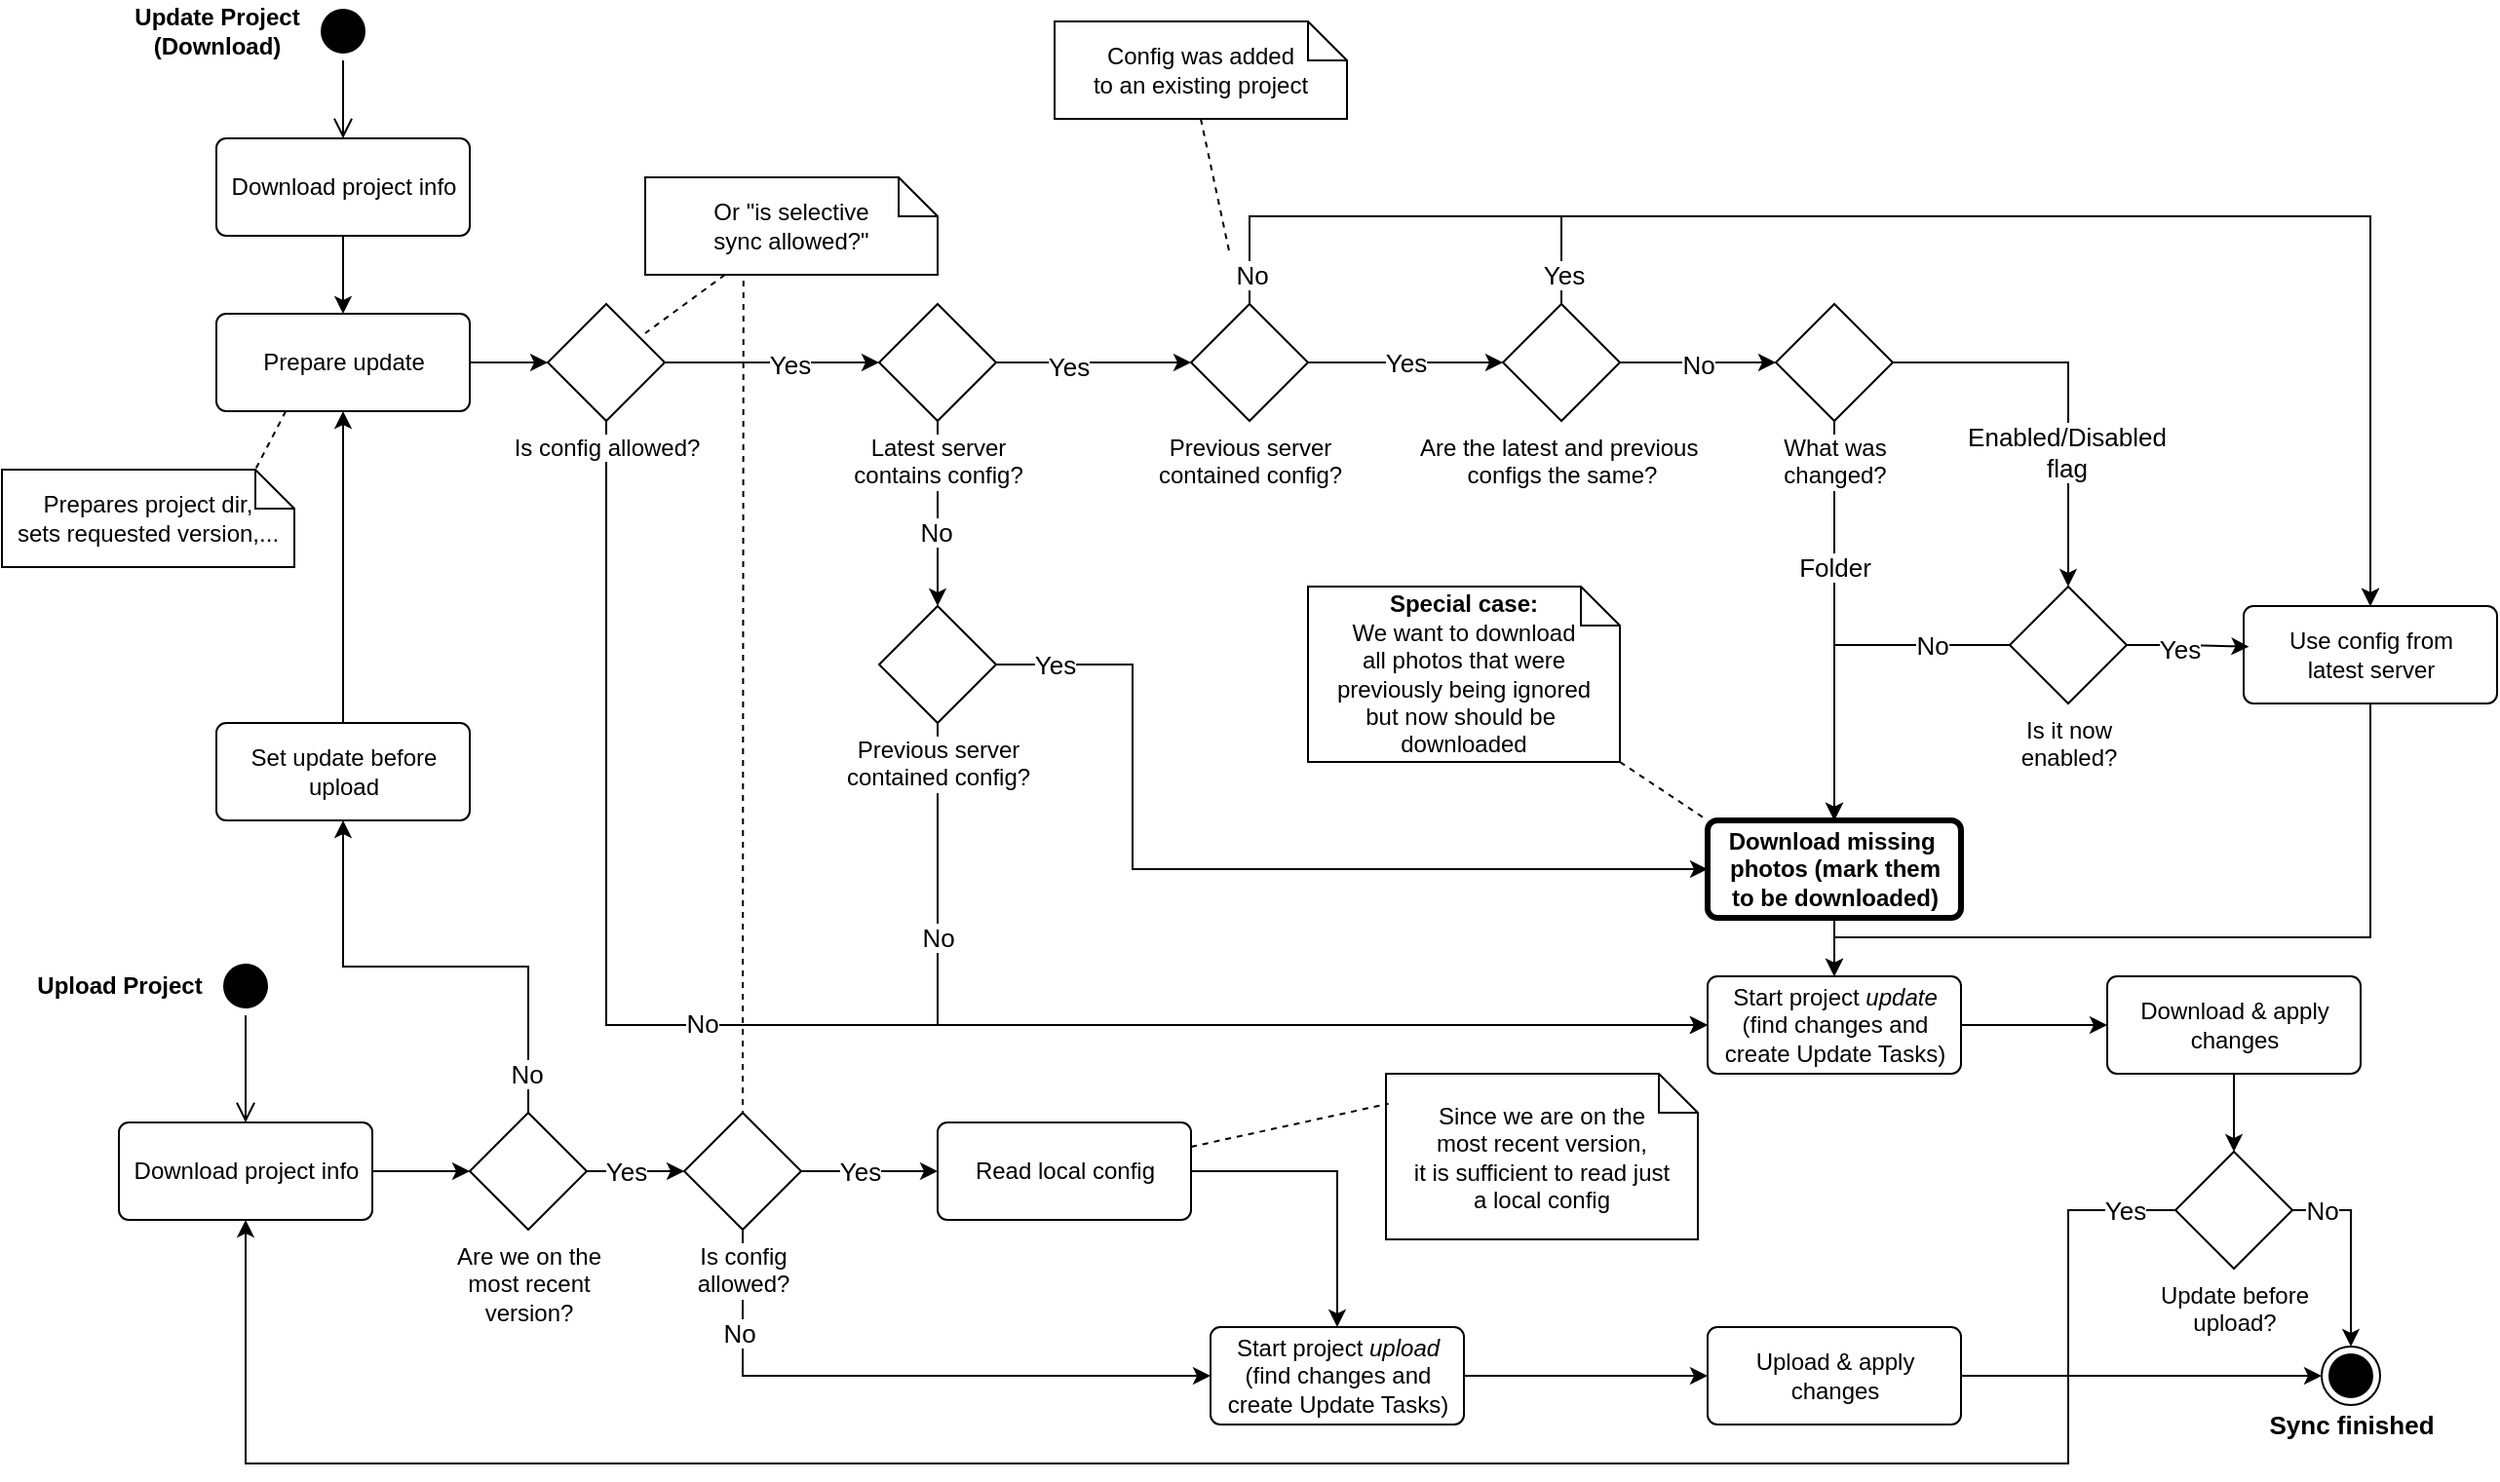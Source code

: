 <mxfile version="14.9.6" type="device"><diagram id="xNAIH6biumJw-ap9W5I0" name="Page-1"><mxGraphModel dx="1886" dy="992" grid="1" gridSize="10" guides="1" tooltips="1" connect="1" arrows="1" fold="1" page="1" pageScale="1" pageWidth="850" pageHeight="1100" math="0" shadow="0"><root><mxCell id="0"/><mxCell id="1" parent="0"/><mxCell id="Ia8isff9Jj3EKQwr9lRx-1" value="" style="ellipse;html=1;shape=startState;fillColor=#000000;" parent="1" vertex="1"><mxGeometry x="230" y="30" width="30" height="30" as="geometry"/></mxCell><mxCell id="Ia8isff9Jj3EKQwr9lRx-2" value="" style="edgeStyle=orthogonalEdgeStyle;html=1;verticalAlign=bottom;endArrow=open;endSize=8;" parent="1" source="Ia8isff9Jj3EKQwr9lRx-1" edge="1"><mxGeometry relative="1" as="geometry"><mxPoint x="245" y="100" as="targetPoint"/></mxGeometry></mxCell><mxCell id="Ia8isff9Jj3EKQwr9lRx-3" value="" style="ellipse;html=1;shape=startState;fillColor=#000000;" parent="1" vertex="1"><mxGeometry x="180" y="520" width="30" height="30" as="geometry"/></mxCell><mxCell id="Ia8isff9Jj3EKQwr9lRx-4" value="" style="edgeStyle=orthogonalEdgeStyle;html=1;verticalAlign=bottom;endArrow=open;endSize=8;entryX=0.5;entryY=0;entryDx=0;entryDy=0;" parent="1" source="Ia8isff9Jj3EKQwr9lRx-3" edge="1" target="KSmN3NRQ49Hc1jNwDOYq-45"><mxGeometry relative="1" as="geometry"><mxPoint x="130" y="650" as="targetPoint"/></mxGeometry></mxCell><mxCell id="Ia8isff9Jj3EKQwr9lRx-9" style="edgeStyle=orthogonalEdgeStyle;rounded=0;orthogonalLoop=1;jettySize=auto;html=1;entryX=0.5;entryY=0;entryDx=0;entryDy=0;strokeColor=#000000;" parent="1" source="Ia8isff9Jj3EKQwr9lRx-5" target="Ia8isff9Jj3EKQwr9lRx-8" edge="1"><mxGeometry relative="1" as="geometry"/></mxCell><mxCell id="Ia8isff9Jj3EKQwr9lRx-5" value="Download project info" style="html=1;align=center;verticalAlign=middle;rounded=1;absoluteArcSize=1;arcSize=10;dashed=0;strokeColor=#000000;" parent="1" vertex="1"><mxGeometry x="180" y="100" width="130" height="50" as="geometry"/></mxCell><mxCell id="Ia8isff9Jj3EKQwr9lRx-6" value="Update Project&lt;br&gt;(Download)" style="text;html=1;align=center;verticalAlign=middle;resizable=0;points=[];autosize=1;strokeColor=none;fontStyle=1" parent="1" vertex="1"><mxGeometry x="130" y="30" width="100" height="30" as="geometry"/></mxCell><mxCell id="Ia8isff9Jj3EKQwr9lRx-7" value="Upload Project" style="text;html=1;align=center;verticalAlign=middle;resizable=0;points=[];autosize=1;strokeColor=none;fontStyle=1" parent="1" vertex="1"><mxGeometry x="80" y="525" width="100" height="20" as="geometry"/></mxCell><mxCell id="Ia8isff9Jj3EKQwr9lRx-10" style="edgeStyle=orthogonalEdgeStyle;rounded=0;orthogonalLoop=1;jettySize=auto;html=1;strokeColor=#000000;" parent="1" source="Ia8isff9Jj3EKQwr9lRx-8" edge="1"><mxGeometry relative="1" as="geometry"><mxPoint x="350" y="215" as="targetPoint"/></mxGeometry></mxCell><mxCell id="Ia8isff9Jj3EKQwr9lRx-8" value="Prepare update" style="html=1;align=center;verticalAlign=middle;rounded=1;absoluteArcSize=1;arcSize=10;dashed=0;strokeColor=#000000;" parent="1" vertex="1"><mxGeometry x="180" y="190" width="130" height="50" as="geometry"/></mxCell><mxCell id="Ia8isff9Jj3EKQwr9lRx-16" style="edgeStyle=orthogonalEdgeStyle;rounded=0;orthogonalLoop=1;jettySize=auto;html=1;entryX=0;entryY=0.5;entryDx=0;entryDy=0;endArrow=classic;endFill=1;strokeColor=#000000;exitX=0.5;exitY=1;exitDx=0;exitDy=0;exitPerimeter=0;" parent="1" source="Ia8isff9Jj3EKQwr9lRx-12" target="Ia8isff9Jj3EKQwr9lRx-15" edge="1"><mxGeometry relative="1" as="geometry"/></mxCell><mxCell id="Ia8isff9Jj3EKQwr9lRx-17" value="No" style="edgeLabel;html=1;align=center;verticalAlign=middle;resizable=0;points=[];fontSize=13;" parent="Ia8isff9Jj3EKQwr9lRx-16" vertex="1" connectable="0"><mxGeometry x="-0.181" y="1" relative="1" as="geometry"><mxPoint as="offset"/></mxGeometry></mxCell><mxCell id="Ia8isff9Jj3EKQwr9lRx-18" style="edgeStyle=orthogonalEdgeStyle;rounded=0;orthogonalLoop=1;jettySize=auto;html=1;fontSize=13;endArrow=classic;endFill=1;strokeColor=#000000;entryX=0;entryY=0.5;entryDx=0;entryDy=0;entryPerimeter=0;" parent="1" source="Ia8isff9Jj3EKQwr9lRx-12" target="Ia8isff9Jj3EKQwr9lRx-20" edge="1"><mxGeometry relative="1" as="geometry"><mxPoint x="490" y="215" as="targetPoint"/></mxGeometry></mxCell><mxCell id="KSmN3NRQ49Hc1jNwDOYq-1" value="Yes" style="edgeLabel;html=1;align=center;verticalAlign=middle;resizable=0;points=[];fontSize=13;" vertex="1" connectable="0" parent="Ia8isff9Jj3EKQwr9lRx-18"><mxGeometry x="0.161" y="-1" relative="1" as="geometry"><mxPoint as="offset"/></mxGeometry></mxCell><mxCell id="Ia8isff9Jj3EKQwr9lRx-12" value="Is config allowed?" style="points=[[0.25,0.25,0],[0.5,0,0],[0.75,0.25,0],[1,0.5,0],[0.75,0.75,0],[0.5,1,0],[0.25,0.75,0],[0,0.5,0]];shape=mxgraph.bpmn.gateway2;html=1;verticalLabelPosition=bottom;labelBackgroundColor=#ffffff;verticalAlign=top;align=center;perimeter=rhombusPerimeter;outlineConnect=0;outline=none;symbol=none;strokeColor=#000000;" parent="1" vertex="1"><mxGeometry x="350" y="185" width="60" height="60" as="geometry"/></mxCell><mxCell id="Ia8isff9Jj3EKQwr9lRx-14" style="rounded=0;orthogonalLoop=1;jettySize=auto;html=1;strokeColor=#000000;dashed=1;endArrow=none;endFill=0;" parent="1" source="Ia8isff9Jj3EKQwr9lRx-13" edge="1"><mxGeometry relative="1" as="geometry"><mxPoint x="400" y="200" as="targetPoint"/></mxGeometry></mxCell><mxCell id="Ia8isff9Jj3EKQwr9lRx-13" value="Or &quot;is selective &lt;br&gt;sync allowed?&quot;" style="shape=note;size=20;whiteSpace=wrap;html=1;strokeColor=#000000;" parent="1" vertex="1"><mxGeometry x="400" y="120" width="150" height="50" as="geometry"/></mxCell><mxCell id="KSmN3NRQ49Hc1jNwDOYq-8" style="edgeStyle=orthogonalEdgeStyle;rounded=0;orthogonalLoop=1;jettySize=auto;html=1;entryX=0;entryY=0.5;entryDx=0;entryDy=0;fontSize=13;" edge="1" parent="1" source="Ia8isff9Jj3EKQwr9lRx-15" target="KSmN3NRQ49Hc1jNwDOYq-7"><mxGeometry relative="1" as="geometry"/></mxCell><mxCell id="Ia8isff9Jj3EKQwr9lRx-15" value="Start project &lt;i&gt;update&lt;/i&gt;&lt;br&gt;(find changes and &lt;br&gt;create Update Tasks)" style="html=1;align=center;verticalAlign=middle;rounded=1;absoluteArcSize=1;arcSize=10;dashed=0;strokeColor=#000000;" parent="1" vertex="1"><mxGeometry x="945" y="530" width="130" height="50" as="geometry"/></mxCell><mxCell id="KSmN3NRQ49Hc1jNwDOYq-2" style="edgeStyle=orthogonalEdgeStyle;rounded=0;orthogonalLoop=1;jettySize=auto;html=1;fontSize=13;entryX=0.5;entryY=0;entryDx=0;entryDy=0;entryPerimeter=0;" edge="1" parent="1" source="Ia8isff9Jj3EKQwr9lRx-20" target="KSmN3NRQ49Hc1jNwDOYq-3"><mxGeometry relative="1" as="geometry"><mxPoint x="550" y="340" as="targetPoint"/></mxGeometry></mxCell><mxCell id="KSmN3NRQ49Hc1jNwDOYq-4" value="No" style="edgeLabel;html=1;align=center;verticalAlign=middle;resizable=0;points=[];fontSize=13;" vertex="1" connectable="0" parent="KSmN3NRQ49Hc1jNwDOYq-2"><mxGeometry x="0.186" y="-1" relative="1" as="geometry"><mxPoint as="offset"/></mxGeometry></mxCell><mxCell id="KSmN3NRQ49Hc1jNwDOYq-10" style="edgeStyle=orthogonalEdgeStyle;rounded=0;orthogonalLoop=1;jettySize=auto;html=1;entryX=0;entryY=0.5;entryDx=0;entryDy=0;entryPerimeter=0;fontSize=13;" edge="1" parent="1" source="Ia8isff9Jj3EKQwr9lRx-20" target="KSmN3NRQ49Hc1jNwDOYq-9"><mxGeometry relative="1" as="geometry"/></mxCell><mxCell id="KSmN3NRQ49Hc1jNwDOYq-12" value="Yes" style="edgeLabel;html=1;align=center;verticalAlign=middle;resizable=0;points=[];fontSize=13;" vertex="1" connectable="0" parent="KSmN3NRQ49Hc1jNwDOYq-10"><mxGeometry x="-0.257" y="-2" relative="1" as="geometry"><mxPoint as="offset"/></mxGeometry></mxCell><mxCell id="Ia8isff9Jj3EKQwr9lRx-20" value="Latest server &lt;br&gt;contains config?" style="points=[[0.25,0.25,0],[0.5,0,0],[0.75,0.25,0],[1,0.5,0],[0.75,0.75,0],[0.5,1,0],[0.25,0.75,0],[0,0.5,0]];shape=mxgraph.bpmn.gateway2;html=1;verticalLabelPosition=bottom;labelBackgroundColor=#ffffff;verticalAlign=top;align=center;perimeter=rhombusPerimeter;outlineConnect=0;outline=none;symbol=none;strokeColor=#000000;" parent="1" vertex="1"><mxGeometry x="520" y="185" width="60" height="60" as="geometry"/></mxCell><mxCell id="KSmN3NRQ49Hc1jNwDOYq-5" style="edgeStyle=orthogonalEdgeStyle;rounded=0;orthogonalLoop=1;jettySize=auto;html=1;entryX=0;entryY=0.5;entryDx=0;entryDy=0;fontSize=13;" edge="1" parent="1" source="KSmN3NRQ49Hc1jNwDOYq-3" target="Ia8isff9Jj3EKQwr9lRx-15"><mxGeometry relative="1" as="geometry"><Array as="points"><mxPoint x="550" y="555"/></Array></mxGeometry></mxCell><mxCell id="KSmN3NRQ49Hc1jNwDOYq-6" value="No" style="edgeLabel;html=1;align=center;verticalAlign=middle;resizable=0;points=[];fontSize=13;" vertex="1" connectable="0" parent="KSmN3NRQ49Hc1jNwDOYq-5"><mxGeometry x="0.133" y="-2" relative="1" as="geometry"><mxPoint x="-157" y="-47" as="offset"/></mxGeometry></mxCell><mxCell id="KSmN3NRQ49Hc1jNwDOYq-30" style="edgeStyle=orthogonalEdgeStyle;rounded=0;orthogonalLoop=1;jettySize=auto;html=1;fontSize=13;entryX=0;entryY=0.5;entryDx=0;entryDy=0;" edge="1" parent="1" source="KSmN3NRQ49Hc1jNwDOYq-3" target="KSmN3NRQ49Hc1jNwDOYq-32"><mxGeometry relative="1" as="geometry"><mxPoint x="900" y="480" as="targetPoint"/><Array as="points"><mxPoint x="650" y="370"/><mxPoint x="650" y="475"/></Array></mxGeometry></mxCell><mxCell id="KSmN3NRQ49Hc1jNwDOYq-41" value="Yes" style="edgeLabel;html=1;align=center;verticalAlign=middle;resizable=0;points=[];fontSize=13;" vertex="1" connectable="0" parent="KSmN3NRQ49Hc1jNwDOYq-30"><mxGeometry x="-0.766" y="3" relative="1" as="geometry"><mxPoint x="-25" y="3" as="offset"/></mxGeometry></mxCell><mxCell id="KSmN3NRQ49Hc1jNwDOYq-3" value="Previous server&lt;br&gt;contained config?" style="points=[[0.25,0.25,0],[0.5,0,0],[0.75,0.25,0],[1,0.5,0],[0.75,0.75,0],[0.5,1,0],[0.25,0.75,0],[0,0.5,0]];shape=mxgraph.bpmn.gateway2;html=1;verticalLabelPosition=bottom;labelBackgroundColor=#ffffff;verticalAlign=top;align=center;perimeter=rhombusPerimeter;outlineConnect=0;outline=none;symbol=none;strokeColor=#000000;" vertex="1" parent="1"><mxGeometry x="520" y="340" width="60" height="60" as="geometry"/></mxCell><mxCell id="KSmN3NRQ49Hc1jNwDOYq-48" style="edgeStyle=orthogonalEdgeStyle;rounded=0;orthogonalLoop=1;jettySize=auto;html=1;fontSize=13;entryX=0.5;entryY=0;entryDx=0;entryDy=0;entryPerimeter=0;" edge="1" parent="1" source="KSmN3NRQ49Hc1jNwDOYq-7" target="KSmN3NRQ49Hc1jNwDOYq-49"><mxGeometry relative="1" as="geometry"><mxPoint x="1215" y="650" as="targetPoint"/></mxGeometry></mxCell><mxCell id="KSmN3NRQ49Hc1jNwDOYq-7" value="Download &amp;amp; apply&lt;br&gt;changes" style="html=1;align=center;verticalAlign=middle;rounded=1;absoluteArcSize=1;arcSize=10;dashed=0;strokeColor=#000000;" vertex="1" parent="1"><mxGeometry x="1150" y="530" width="130" height="50" as="geometry"/></mxCell><mxCell id="KSmN3NRQ49Hc1jNwDOYq-13" style="edgeStyle=orthogonalEdgeStyle;rounded=0;orthogonalLoop=1;jettySize=auto;html=1;fontSize=13;entryX=0.5;entryY=0;entryDx=0;entryDy=0;exitX=0.5;exitY=0;exitDx=0;exitDy=0;exitPerimeter=0;" edge="1" parent="1" source="KSmN3NRQ49Hc1jNwDOYq-9" target="KSmN3NRQ49Hc1jNwDOYq-14"><mxGeometry relative="1" as="geometry"><mxPoint x="800" y="215.0" as="targetPoint"/><Array as="points"><mxPoint x="710" y="140"/><mxPoint x="1285" y="140"/></Array></mxGeometry></mxCell><mxCell id="KSmN3NRQ49Hc1jNwDOYq-15" value="No" style="edgeLabel;html=1;align=center;verticalAlign=middle;resizable=0;points=[];fontSize=13;" vertex="1" connectable="0" parent="KSmN3NRQ49Hc1jNwDOYq-13"><mxGeometry x="0.252" y="-2" relative="1" as="geometry"><mxPoint x="-468" y="28" as="offset"/></mxGeometry></mxCell><mxCell id="KSmN3NRQ49Hc1jNwDOYq-16" style="edgeStyle=orthogonalEdgeStyle;rounded=0;orthogonalLoop=1;jettySize=auto;html=1;fontSize=13;" edge="1" parent="1" source="KSmN3NRQ49Hc1jNwDOYq-9" target="KSmN3NRQ49Hc1jNwDOYq-17"><mxGeometry relative="1" as="geometry"><mxPoint x="710" y="340" as="targetPoint"/></mxGeometry></mxCell><mxCell id="KSmN3NRQ49Hc1jNwDOYq-18" value="Yes" style="edgeLabel;html=1;align=center;verticalAlign=middle;resizable=0;points=[];fontSize=13;" vertex="1" connectable="0" parent="KSmN3NRQ49Hc1jNwDOYq-16"><mxGeometry x="0.21" y="-1" relative="1" as="geometry"><mxPoint x="-11" y="-1" as="offset"/></mxGeometry></mxCell><mxCell id="KSmN3NRQ49Hc1jNwDOYq-9" value="Previous server&lt;br&gt;contained config?" style="points=[[0.25,0.25,0],[0.5,0,0],[0.75,0.25,0],[1,0.5,0],[0.75,0.75,0],[0.5,1,0],[0.25,0.75,0],[0,0.5,0]];shape=mxgraph.bpmn.gateway2;html=1;verticalLabelPosition=bottom;labelBackgroundColor=#ffffff;verticalAlign=top;align=center;perimeter=rhombusPerimeter;outlineConnect=0;outline=none;symbol=none;strokeColor=#000000;" vertex="1" parent="1"><mxGeometry x="680" y="185" width="60" height="60" as="geometry"/></mxCell><mxCell id="KSmN3NRQ49Hc1jNwDOYq-47" style="edgeStyle=orthogonalEdgeStyle;rounded=0;orthogonalLoop=1;jettySize=auto;html=1;entryX=0.5;entryY=0;entryDx=0;entryDy=0;fontSize=13;" edge="1" parent="1" source="KSmN3NRQ49Hc1jNwDOYq-14" target="Ia8isff9Jj3EKQwr9lRx-15"><mxGeometry relative="1" as="geometry"><Array as="points"><mxPoint x="1285" y="510"/><mxPoint x="1010" y="510"/></Array></mxGeometry></mxCell><mxCell id="KSmN3NRQ49Hc1jNwDOYq-14" value="Use config from&lt;br&gt;latest server" style="html=1;align=center;verticalAlign=middle;rounded=1;absoluteArcSize=1;arcSize=10;dashed=0;strokeColor=#000000;" vertex="1" parent="1"><mxGeometry x="1220" y="340" width="130" height="50" as="geometry"/></mxCell><mxCell id="KSmN3NRQ49Hc1jNwDOYq-19" style="edgeStyle=orthogonalEdgeStyle;rounded=0;orthogonalLoop=1;jettySize=auto;html=1;entryX=0.5;entryY=0;entryDx=0;entryDy=0;fontSize=13;" edge="1" parent="1" source="KSmN3NRQ49Hc1jNwDOYq-17" target="KSmN3NRQ49Hc1jNwDOYq-14"><mxGeometry relative="1" as="geometry"><Array as="points"><mxPoint x="870" y="140"/><mxPoint x="1285" y="140"/></Array></mxGeometry></mxCell><mxCell id="KSmN3NRQ49Hc1jNwDOYq-20" value="Yes" style="edgeLabel;html=1;align=center;verticalAlign=middle;resizable=0;points=[];fontSize=13;" vertex="1" connectable="0" parent="KSmN3NRQ49Hc1jNwDOYq-19"><mxGeometry x="-0.002" relative="1" as="geometry"><mxPoint x="-284" y="30" as="offset"/></mxGeometry></mxCell><mxCell id="KSmN3NRQ49Hc1jNwDOYq-21" style="edgeStyle=orthogonalEdgeStyle;rounded=0;orthogonalLoop=1;jettySize=auto;html=1;fontSize=13;" edge="1" parent="1" source="KSmN3NRQ49Hc1jNwDOYq-17"><mxGeometry relative="1" as="geometry"><mxPoint x="980" y="215.0" as="targetPoint"/></mxGeometry></mxCell><mxCell id="KSmN3NRQ49Hc1jNwDOYq-23" value="No" style="edgeLabel;html=1;align=center;verticalAlign=middle;resizable=0;points=[];fontSize=13;" vertex="1" connectable="0" parent="KSmN3NRQ49Hc1jNwDOYq-21"><mxGeometry x="0.242" y="2" relative="1" as="geometry"><mxPoint x="-10" y="2" as="offset"/></mxGeometry></mxCell><mxCell id="KSmN3NRQ49Hc1jNwDOYq-17" value="Are the latest and previous&amp;nbsp;&lt;br&gt;configs the same?" style="points=[[0.25,0.25,0],[0.5,0,0],[0.75,0.25,0],[1,0.5,0],[0.75,0.75,0],[0.5,1,0],[0.25,0.75,0],[0,0.5,0]];shape=mxgraph.bpmn.gateway2;html=1;verticalLabelPosition=bottom;labelBackgroundColor=#ffffff;verticalAlign=top;align=center;perimeter=rhombusPerimeter;outlineConnect=0;outline=none;symbol=none;strokeColor=#000000;" vertex="1" parent="1"><mxGeometry x="840" y="185" width="60" height="60" as="geometry"/></mxCell><mxCell id="KSmN3NRQ49Hc1jNwDOYq-28" style="edgeStyle=orthogonalEdgeStyle;rounded=0;orthogonalLoop=1;jettySize=auto;html=1;fontSize=13;entryX=0.5;entryY=0;entryDx=0;entryDy=0;" edge="1" parent="1" source="KSmN3NRQ49Hc1jNwDOYq-22" target="KSmN3NRQ49Hc1jNwDOYq-32"><mxGeometry relative="1" as="geometry"><mxPoint x="1010" y="420" as="targetPoint"/></mxGeometry></mxCell><mxCell id="KSmN3NRQ49Hc1jNwDOYq-31" value="Folder" style="edgeLabel;html=1;align=center;verticalAlign=middle;resizable=0;points=[];fontSize=13;" vertex="1" connectable="0" parent="KSmN3NRQ49Hc1jNwDOYq-28"><mxGeometry x="0.199" y="1" relative="1" as="geometry"><mxPoint x="-1" y="-48" as="offset"/></mxGeometry></mxCell><mxCell id="KSmN3NRQ49Hc1jNwDOYq-29" style="edgeStyle=orthogonalEdgeStyle;rounded=0;orthogonalLoop=1;jettySize=auto;html=1;fontSize=13;entryX=0.5;entryY=0;entryDx=0;entryDy=0;entryPerimeter=0;" edge="1" parent="1" source="KSmN3NRQ49Hc1jNwDOYq-22" target="KSmN3NRQ49Hc1jNwDOYq-38"><mxGeometry relative="1" as="geometry"><mxPoint x="1130" y="330" as="targetPoint"/></mxGeometry></mxCell><mxCell id="KSmN3NRQ49Hc1jNwDOYq-37" value="Enabled/Disabled&lt;br&gt;flag" style="edgeLabel;html=1;align=center;verticalAlign=middle;resizable=0;points=[];fontSize=13;" vertex="1" connectable="0" parent="KSmN3NRQ49Hc1jNwDOYq-29"><mxGeometry x="0.176" y="-1" relative="1" as="geometry"><mxPoint y="15" as="offset"/></mxGeometry></mxCell><mxCell id="KSmN3NRQ49Hc1jNwDOYq-22" value="What was&lt;br&gt;changed?" style="points=[[0.25,0.25,0],[0.5,0,0],[0.75,0.25,0],[1,0.5,0],[0.75,0.75,0],[0.5,1,0],[0.25,0.75,0],[0,0.5,0]];shape=mxgraph.bpmn.gateway2;html=1;verticalLabelPosition=bottom;labelBackgroundColor=#ffffff;verticalAlign=top;align=center;perimeter=rhombusPerimeter;outlineConnect=0;outline=none;symbol=none;strokeColor=#000000;" vertex="1" parent="1"><mxGeometry x="980" y="185" width="60" height="60" as="geometry"/></mxCell><mxCell id="KSmN3NRQ49Hc1jNwDOYq-24" value="Config was added &lt;br&gt;to an&amp;nbsp;existing project" style="shape=note;size=20;whiteSpace=wrap;html=1;strokeColor=#000000;" vertex="1" parent="1"><mxGeometry x="610" y="40" width="150" height="50" as="geometry"/></mxCell><mxCell id="KSmN3NRQ49Hc1jNwDOYq-25" style="rounded=0;orthogonalLoop=1;jettySize=auto;html=1;strokeColor=#000000;dashed=1;endArrow=none;endFill=0;exitX=0.5;exitY=1;exitDx=0;exitDy=0;exitPerimeter=0;" edge="1" parent="1" source="KSmN3NRQ49Hc1jNwDOYq-24"><mxGeometry relative="1" as="geometry"><mxPoint x="448.636" y="180.0" as="sourcePoint"/><mxPoint x="700" y="160" as="targetPoint"/></mxGeometry></mxCell><mxCell id="KSmN3NRQ49Hc1jNwDOYq-36" style="edgeStyle=orthogonalEdgeStyle;rounded=0;orthogonalLoop=1;jettySize=auto;html=1;fontSize=13;" edge="1" parent="1" source="KSmN3NRQ49Hc1jNwDOYq-32" target="Ia8isff9Jj3EKQwr9lRx-15"><mxGeometry relative="1" as="geometry"/></mxCell><mxCell id="KSmN3NRQ49Hc1jNwDOYq-32" value="Download missing&amp;nbsp;&lt;br&gt;photos (mark them &lt;br&gt;to be downloaded)" style="html=1;align=center;verticalAlign=middle;rounded=1;absoluteArcSize=1;arcSize=10;dashed=0;strokeColor=#000000;strokeWidth=3;fontStyle=1" vertex="1" parent="1"><mxGeometry x="945" y="450" width="130" height="50" as="geometry"/></mxCell><mxCell id="KSmN3NRQ49Hc1jNwDOYq-33" value="&lt;b&gt;Special case:&lt;/b&gt;&lt;br&gt;We want to download&lt;br&gt;all photos that were&lt;br&gt;previously being ignored&lt;br&gt;but now should be&amp;nbsp;&lt;br&gt;downloaded" style="shape=note;size=20;whiteSpace=wrap;html=1;strokeColor=#000000;" vertex="1" parent="1"><mxGeometry x="740" y="330" width="160" height="90" as="geometry"/></mxCell><mxCell id="KSmN3NRQ49Hc1jNwDOYq-34" style="rounded=0;orthogonalLoop=1;jettySize=auto;html=1;strokeColor=#000000;dashed=1;endArrow=none;endFill=0;exitX=1;exitY=1;exitDx=0;exitDy=0;exitPerimeter=0;entryX=0;entryY=0;entryDx=0;entryDy=0;" edge="1" parent="1" source="KSmN3NRQ49Hc1jNwDOYq-33" target="KSmN3NRQ49Hc1jNwDOYq-32"><mxGeometry relative="1" as="geometry"><mxPoint x="1060" y="610" as="sourcePoint"/><mxPoint x="950" y="450" as="targetPoint"/></mxGeometry></mxCell><mxCell id="KSmN3NRQ49Hc1jNwDOYq-39" style="edgeStyle=orthogonalEdgeStyle;rounded=0;orthogonalLoop=1;jettySize=auto;html=1;entryX=0.5;entryY=0;entryDx=0;entryDy=0;fontSize=13;" edge="1" parent="1" source="KSmN3NRQ49Hc1jNwDOYq-38" target="KSmN3NRQ49Hc1jNwDOYq-32"><mxGeometry relative="1" as="geometry"/></mxCell><mxCell id="KSmN3NRQ49Hc1jNwDOYq-40" value="No" style="edgeLabel;html=1;align=center;verticalAlign=middle;resizable=0;points=[];fontSize=13;" vertex="1" connectable="0" parent="KSmN3NRQ49Hc1jNwDOYq-39"><mxGeometry x="-0.689" relative="1" as="geometry"><mxPoint x="-12" as="offset"/></mxGeometry></mxCell><mxCell id="KSmN3NRQ49Hc1jNwDOYq-43" style="edgeStyle=orthogonalEdgeStyle;rounded=0;orthogonalLoop=1;jettySize=auto;html=1;entryX=0.021;entryY=0.417;entryDx=0;entryDy=0;fontSize=13;entryPerimeter=0;" edge="1" parent="1" source="KSmN3NRQ49Hc1jNwDOYq-38" target="KSmN3NRQ49Hc1jNwDOYq-14"><mxGeometry relative="1" as="geometry"><Array as="points"/></mxGeometry></mxCell><mxCell id="KSmN3NRQ49Hc1jNwDOYq-44" value="Yes" style="edgeLabel;html=1;align=center;verticalAlign=middle;resizable=0;points=[];fontSize=13;" vertex="1" connectable="0" parent="KSmN3NRQ49Hc1jNwDOYq-43"><mxGeometry x="-0.167" y="-2" relative="1" as="geometry"><mxPoint as="offset"/></mxGeometry></mxCell><mxCell id="KSmN3NRQ49Hc1jNwDOYq-38" value="Is it now&lt;br&gt;enabled?" style="points=[[0.25,0.25,0],[0.5,0,0],[0.75,0.25,0],[1,0.5,0],[0.75,0.75,0],[0.5,1,0],[0.25,0.75,0],[0,0.5,0]];shape=mxgraph.bpmn.gateway2;html=1;verticalLabelPosition=bottom;labelBackgroundColor=#ffffff;verticalAlign=top;align=center;perimeter=rhombusPerimeter;outlineConnect=0;outline=none;symbol=none;strokeColor=#000000;" vertex="1" parent="1"><mxGeometry x="1100" y="330" width="60" height="60" as="geometry"/></mxCell><mxCell id="KSmN3NRQ49Hc1jNwDOYq-59" style="edgeStyle=orthogonalEdgeStyle;rounded=0;orthogonalLoop=1;jettySize=auto;html=1;fontSize=13;" edge="1" parent="1" source="KSmN3NRQ49Hc1jNwDOYq-45" target="KSmN3NRQ49Hc1jNwDOYq-56"><mxGeometry relative="1" as="geometry"/></mxCell><mxCell id="KSmN3NRQ49Hc1jNwDOYq-45" value="Download project info" style="html=1;align=center;verticalAlign=middle;rounded=1;absoluteArcSize=1;arcSize=10;dashed=0;strokeColor=#000000;" vertex="1" parent="1"><mxGeometry x="130" y="605" width="130" height="50" as="geometry"/></mxCell><mxCell id="KSmN3NRQ49Hc1jNwDOYq-52" style="edgeStyle=orthogonalEdgeStyle;rounded=0;orthogonalLoop=1;jettySize=auto;html=1;entryX=0.5;entryY=0;entryDx=0;entryDy=0;fontSize=13;" edge="1" parent="1" source="KSmN3NRQ49Hc1jNwDOYq-49" target="KSmN3NRQ49Hc1jNwDOYq-50"><mxGeometry relative="1" as="geometry"/></mxCell><mxCell id="KSmN3NRQ49Hc1jNwDOYq-53" value="No" style="edgeLabel;html=1;align=center;verticalAlign=middle;resizable=0;points=[];fontSize=13;" vertex="1" connectable="0" parent="KSmN3NRQ49Hc1jNwDOYq-52"><mxGeometry x="-0.298" y="-1" relative="1" as="geometry"><mxPoint x="-14" y="-5" as="offset"/></mxGeometry></mxCell><mxCell id="KSmN3NRQ49Hc1jNwDOYq-54" style="edgeStyle=orthogonalEdgeStyle;rounded=0;orthogonalLoop=1;jettySize=auto;html=1;entryX=0.5;entryY=1;entryDx=0;entryDy=0;fontSize=13;sketch=0;jumpStyle=none;" edge="1" parent="1" source="KSmN3NRQ49Hc1jNwDOYq-49" target="KSmN3NRQ49Hc1jNwDOYq-45"><mxGeometry relative="1" as="geometry"><Array as="points"><mxPoint x="1130" y="650"/><mxPoint x="1130" y="780"/><mxPoint x="195" y="780"/></Array></mxGeometry></mxCell><mxCell id="KSmN3NRQ49Hc1jNwDOYq-55" value="Yes" style="edgeLabel;html=1;align=center;verticalAlign=middle;resizable=0;points=[];fontSize=13;" vertex="1" connectable="0" parent="KSmN3NRQ49Hc1jNwDOYq-54"><mxGeometry x="-0.971" y="-1" relative="1" as="geometry"><mxPoint x="-8" y="1" as="offset"/></mxGeometry></mxCell><mxCell id="KSmN3NRQ49Hc1jNwDOYq-49" value="Update before&lt;br&gt;upload?" style="points=[[0.25,0.25,0],[0.5,0,0],[0.75,0.25,0],[1,0.5,0],[0.75,0.75,0],[0.5,1,0],[0.25,0.75,0],[0,0.5,0]];shape=mxgraph.bpmn.gateway2;html=1;verticalLabelPosition=bottom;labelBackgroundColor=#ffffff;verticalAlign=top;align=center;perimeter=rhombusPerimeter;outlineConnect=0;outline=none;symbol=none;strokeColor=#000000;" vertex="1" parent="1"><mxGeometry x="1185" y="620" width="60" height="60" as="geometry"/></mxCell><mxCell id="KSmN3NRQ49Hc1jNwDOYq-50" value="" style="ellipse;html=1;shape=endState;fillColor=#000000;strokeColor=#000000;fontSize=13;" vertex="1" parent="1"><mxGeometry x="1260" y="720" width="30" height="30" as="geometry"/></mxCell><mxCell id="KSmN3NRQ49Hc1jNwDOYq-51" value="Sync finished" style="text;html=1;align=center;verticalAlign=middle;resizable=0;points=[];autosize=1;strokeColor=none;fontSize=13;fontStyle=1" vertex="1" parent="1"><mxGeometry x="1225" y="750" width="100" height="20" as="geometry"/></mxCell><mxCell id="KSmN3NRQ49Hc1jNwDOYq-60" style="edgeStyle=orthogonalEdgeStyle;rounded=0;orthogonalLoop=1;jettySize=auto;html=1;fontSize=13;entryX=0.5;entryY=1;entryDx=0;entryDy=0;" edge="1" parent="1" source="KSmN3NRQ49Hc1jNwDOYq-56" target="KSmN3NRQ49Hc1jNwDOYq-61"><mxGeometry relative="1" as="geometry"><mxPoint x="230" y="450" as="targetPoint"/></mxGeometry></mxCell><mxCell id="KSmN3NRQ49Hc1jNwDOYq-63" value="No" style="edgeLabel;html=1;align=center;verticalAlign=middle;resizable=0;points=[];fontSize=13;" vertex="1" connectable="0" parent="KSmN3NRQ49Hc1jNwDOYq-60"><mxGeometry x="-0.831" y="1" relative="1" as="geometry"><mxPoint as="offset"/></mxGeometry></mxCell><mxCell id="KSmN3NRQ49Hc1jNwDOYq-66" style="edgeStyle=orthogonalEdgeStyle;rounded=0;orthogonalLoop=1;jettySize=auto;html=1;entryX=0;entryY=0.5;entryDx=0;entryDy=0;entryPerimeter=0;fontSize=13;" edge="1" parent="1" source="KSmN3NRQ49Hc1jNwDOYq-56" target="KSmN3NRQ49Hc1jNwDOYq-64"><mxGeometry relative="1" as="geometry"/></mxCell><mxCell id="KSmN3NRQ49Hc1jNwDOYq-67" value="Yes" style="edgeLabel;html=1;align=center;verticalAlign=middle;resizable=0;points=[];fontSize=13;" vertex="1" connectable="0" parent="KSmN3NRQ49Hc1jNwDOYq-66"><mxGeometry x="-0.73" y="-1" relative="1" as="geometry"><mxPoint x="13" y="-1" as="offset"/></mxGeometry></mxCell><mxCell id="KSmN3NRQ49Hc1jNwDOYq-56" value="Are we on the&lt;br&gt;most recent&lt;br&gt;version?" style="points=[[0.25,0.25,0],[0.5,0,0],[0.75,0.25,0],[1,0.5,0],[0.75,0.75,0],[0.5,1,0],[0.25,0.75,0],[0,0.5,0]];shape=mxgraph.bpmn.gateway2;html=1;verticalLabelPosition=bottom;labelBackgroundColor=#ffffff;verticalAlign=top;align=center;perimeter=rhombusPerimeter;outlineConnect=0;outline=none;symbol=none;strokeColor=#000000;" vertex="1" parent="1"><mxGeometry x="310" y="600" width="60" height="60" as="geometry"/></mxCell><mxCell id="KSmN3NRQ49Hc1jNwDOYq-57" value="Prepares project dir,&lt;br&gt;sets requested version,..." style="shape=note;size=20;whiteSpace=wrap;html=1;strokeColor=#000000;" vertex="1" parent="1"><mxGeometry x="70" y="270" width="150" height="50" as="geometry"/></mxCell><mxCell id="KSmN3NRQ49Hc1jNwDOYq-58" style="rounded=0;orthogonalLoop=1;jettySize=auto;html=1;entryX=0;entryY=0;entryDx=130;entryDy=0;entryPerimeter=0;strokeColor=#000000;dashed=1;endArrow=none;endFill=0;exitX=0.274;exitY=1;exitDx=0;exitDy=0;exitPerimeter=0;" edge="1" parent="1" source="Ia8isff9Jj3EKQwr9lRx-8" target="KSmN3NRQ49Hc1jNwDOYq-57"><mxGeometry relative="1" as="geometry"><mxPoint x="213" y="250" as="sourcePoint"/><mxPoint x="405" y="210" as="targetPoint"/></mxGeometry></mxCell><mxCell id="KSmN3NRQ49Hc1jNwDOYq-62" style="edgeStyle=orthogonalEdgeStyle;rounded=0;orthogonalLoop=1;jettySize=auto;html=1;entryX=0.5;entryY=1;entryDx=0;entryDy=0;fontSize=13;" edge="1" parent="1" source="KSmN3NRQ49Hc1jNwDOYq-61" target="Ia8isff9Jj3EKQwr9lRx-8"><mxGeometry relative="1" as="geometry"/></mxCell><mxCell id="KSmN3NRQ49Hc1jNwDOYq-61" value="Set update before&lt;br&gt;upload" style="html=1;align=center;verticalAlign=middle;rounded=1;absoluteArcSize=1;arcSize=10;dashed=0;strokeColor=#000000;" vertex="1" parent="1"><mxGeometry x="180" y="400" width="130" height="50" as="geometry"/></mxCell><mxCell id="KSmN3NRQ49Hc1jNwDOYq-71" style="edgeStyle=orthogonalEdgeStyle;rounded=0;orthogonalLoop=1;jettySize=auto;html=1;entryX=0;entryY=0.5;entryDx=0;entryDy=0;fontSize=13;" edge="1" parent="1" source="KSmN3NRQ49Hc1jNwDOYq-64" target="KSmN3NRQ49Hc1jNwDOYq-70"><mxGeometry relative="1" as="geometry"/></mxCell><mxCell id="KSmN3NRQ49Hc1jNwDOYq-72" value="Yes" style="edgeLabel;html=1;align=center;verticalAlign=middle;resizable=0;points=[];fontSize=13;" vertex="1" connectable="0" parent="KSmN3NRQ49Hc1jNwDOYq-71"><mxGeometry x="-0.247" y="-4" relative="1" as="geometry"><mxPoint x="3" y="-4" as="offset"/></mxGeometry></mxCell><mxCell id="KSmN3NRQ49Hc1jNwDOYq-74" style="edgeStyle=orthogonalEdgeStyle;rounded=0;orthogonalLoop=1;jettySize=auto;html=1;entryX=0;entryY=0.5;entryDx=0;entryDy=0;fontSize=13;" edge="1" parent="1" source="KSmN3NRQ49Hc1jNwDOYq-64" target="KSmN3NRQ49Hc1jNwDOYq-68"><mxGeometry relative="1" as="geometry"><Array as="points"><mxPoint x="450" y="735"/></Array></mxGeometry></mxCell><mxCell id="KSmN3NRQ49Hc1jNwDOYq-79" value="No" style="edgeLabel;html=1;align=center;verticalAlign=middle;resizable=0;points=[];fontSize=13;" vertex="1" connectable="0" parent="KSmN3NRQ49Hc1jNwDOYq-74"><mxGeometry x="-0.668" y="-2" relative="1" as="geometry"><mxPoint as="offset"/></mxGeometry></mxCell><mxCell id="KSmN3NRQ49Hc1jNwDOYq-64" value="Is config&lt;br&gt;allowed?" style="points=[[0.25,0.25,0],[0.5,0,0],[0.75,0.25,0],[1,0.5,0],[0.75,0.75,0],[0.5,1,0],[0.25,0.75,0],[0,0.5,0]];shape=mxgraph.bpmn.gateway2;html=1;verticalLabelPosition=bottom;labelBackgroundColor=#ffffff;verticalAlign=top;align=center;perimeter=rhombusPerimeter;outlineConnect=0;outline=none;symbol=none;strokeColor=#000000;" vertex="1" parent="1"><mxGeometry x="420" y="600" width="60" height="60" as="geometry"/></mxCell><mxCell id="KSmN3NRQ49Hc1jNwDOYq-65" style="rounded=0;orthogonalLoop=1;jettySize=auto;html=1;strokeColor=#000000;dashed=1;endArrow=none;endFill=0;exitX=0.336;exitY=1.06;exitDx=0;exitDy=0;exitPerimeter=0;entryX=0.5;entryY=0;entryDx=0;entryDy=0;entryPerimeter=0;" edge="1" parent="1" source="Ia8isff9Jj3EKQwr9lRx-13" target="KSmN3NRQ49Hc1jNwDOYq-64"><mxGeometry relative="1" as="geometry"><mxPoint x="448.636" y="180" as="sourcePoint"/><mxPoint x="450" y="590" as="targetPoint"/></mxGeometry></mxCell><mxCell id="KSmN3NRQ49Hc1jNwDOYq-75" style="edgeStyle=orthogonalEdgeStyle;rounded=0;orthogonalLoop=1;jettySize=auto;html=1;fontSize=13;" edge="1" parent="1" source="KSmN3NRQ49Hc1jNwDOYq-68" target="KSmN3NRQ49Hc1jNwDOYq-69"><mxGeometry relative="1" as="geometry"/></mxCell><mxCell id="KSmN3NRQ49Hc1jNwDOYq-68" value="Start project &lt;i&gt;upload&lt;/i&gt;&lt;br&gt;(find changes and &lt;br&gt;create Update Tasks)" style="html=1;align=center;verticalAlign=middle;rounded=1;absoluteArcSize=1;arcSize=10;dashed=0;strokeColor=#000000;" vertex="1" parent="1"><mxGeometry x="690" y="710" width="130" height="50" as="geometry"/></mxCell><mxCell id="KSmN3NRQ49Hc1jNwDOYq-76" style="edgeStyle=orthogonalEdgeStyle;rounded=0;orthogonalLoop=1;jettySize=auto;html=1;entryX=0;entryY=0.5;entryDx=0;entryDy=0;fontSize=13;jumpStyle=none;" edge="1" parent="1" source="KSmN3NRQ49Hc1jNwDOYq-69" target="KSmN3NRQ49Hc1jNwDOYq-50"><mxGeometry relative="1" as="geometry"/></mxCell><mxCell id="KSmN3NRQ49Hc1jNwDOYq-69" value="Upload &amp;amp; apply&lt;br&gt;changes" style="html=1;align=center;verticalAlign=middle;rounded=1;absoluteArcSize=1;arcSize=10;dashed=0;strokeColor=#000000;" vertex="1" parent="1"><mxGeometry x="945" y="710" width="130" height="50" as="geometry"/></mxCell><mxCell id="KSmN3NRQ49Hc1jNwDOYq-73" style="edgeStyle=orthogonalEdgeStyle;rounded=0;orthogonalLoop=1;jettySize=auto;html=1;entryX=0.5;entryY=0;entryDx=0;entryDy=0;fontSize=13;" edge="1" parent="1" source="KSmN3NRQ49Hc1jNwDOYq-70" target="KSmN3NRQ49Hc1jNwDOYq-68"><mxGeometry relative="1" as="geometry"/></mxCell><mxCell id="KSmN3NRQ49Hc1jNwDOYq-70" value="Read local config" style="html=1;align=center;verticalAlign=middle;rounded=1;absoluteArcSize=1;arcSize=10;dashed=0;strokeColor=#000000;" vertex="1" parent="1"><mxGeometry x="550" y="605" width="130" height="50" as="geometry"/></mxCell><mxCell id="KSmN3NRQ49Hc1jNwDOYq-77" value="Since we are on the &lt;br&gt;most recent version, &lt;br&gt;it is sufficient to read just &lt;br&gt;a local config" style="shape=note;size=20;whiteSpace=wrap;html=1;strokeColor=#000000;" vertex="1" parent="1"><mxGeometry x="780" y="580" width="160" height="85" as="geometry"/></mxCell><mxCell id="KSmN3NRQ49Hc1jNwDOYq-78" style="rounded=0;orthogonalLoop=1;jettySize=auto;html=1;strokeColor=#000000;dashed=1;endArrow=none;endFill=0;exitX=1;exitY=0.25;exitDx=0;exitDy=0;entryX=0.008;entryY=0.181;entryDx=0;entryDy=0;entryPerimeter=0;" edge="1" parent="1" source="KSmN3NRQ49Hc1jNwDOYq-70" target="KSmN3NRQ49Hc1jNwDOYq-77"><mxGeometry relative="1" as="geometry"><mxPoint x="910" y="430" as="sourcePoint"/><mxPoint x="955" y="460" as="targetPoint"/></mxGeometry></mxCell></root></mxGraphModel></diagram></mxfile>
